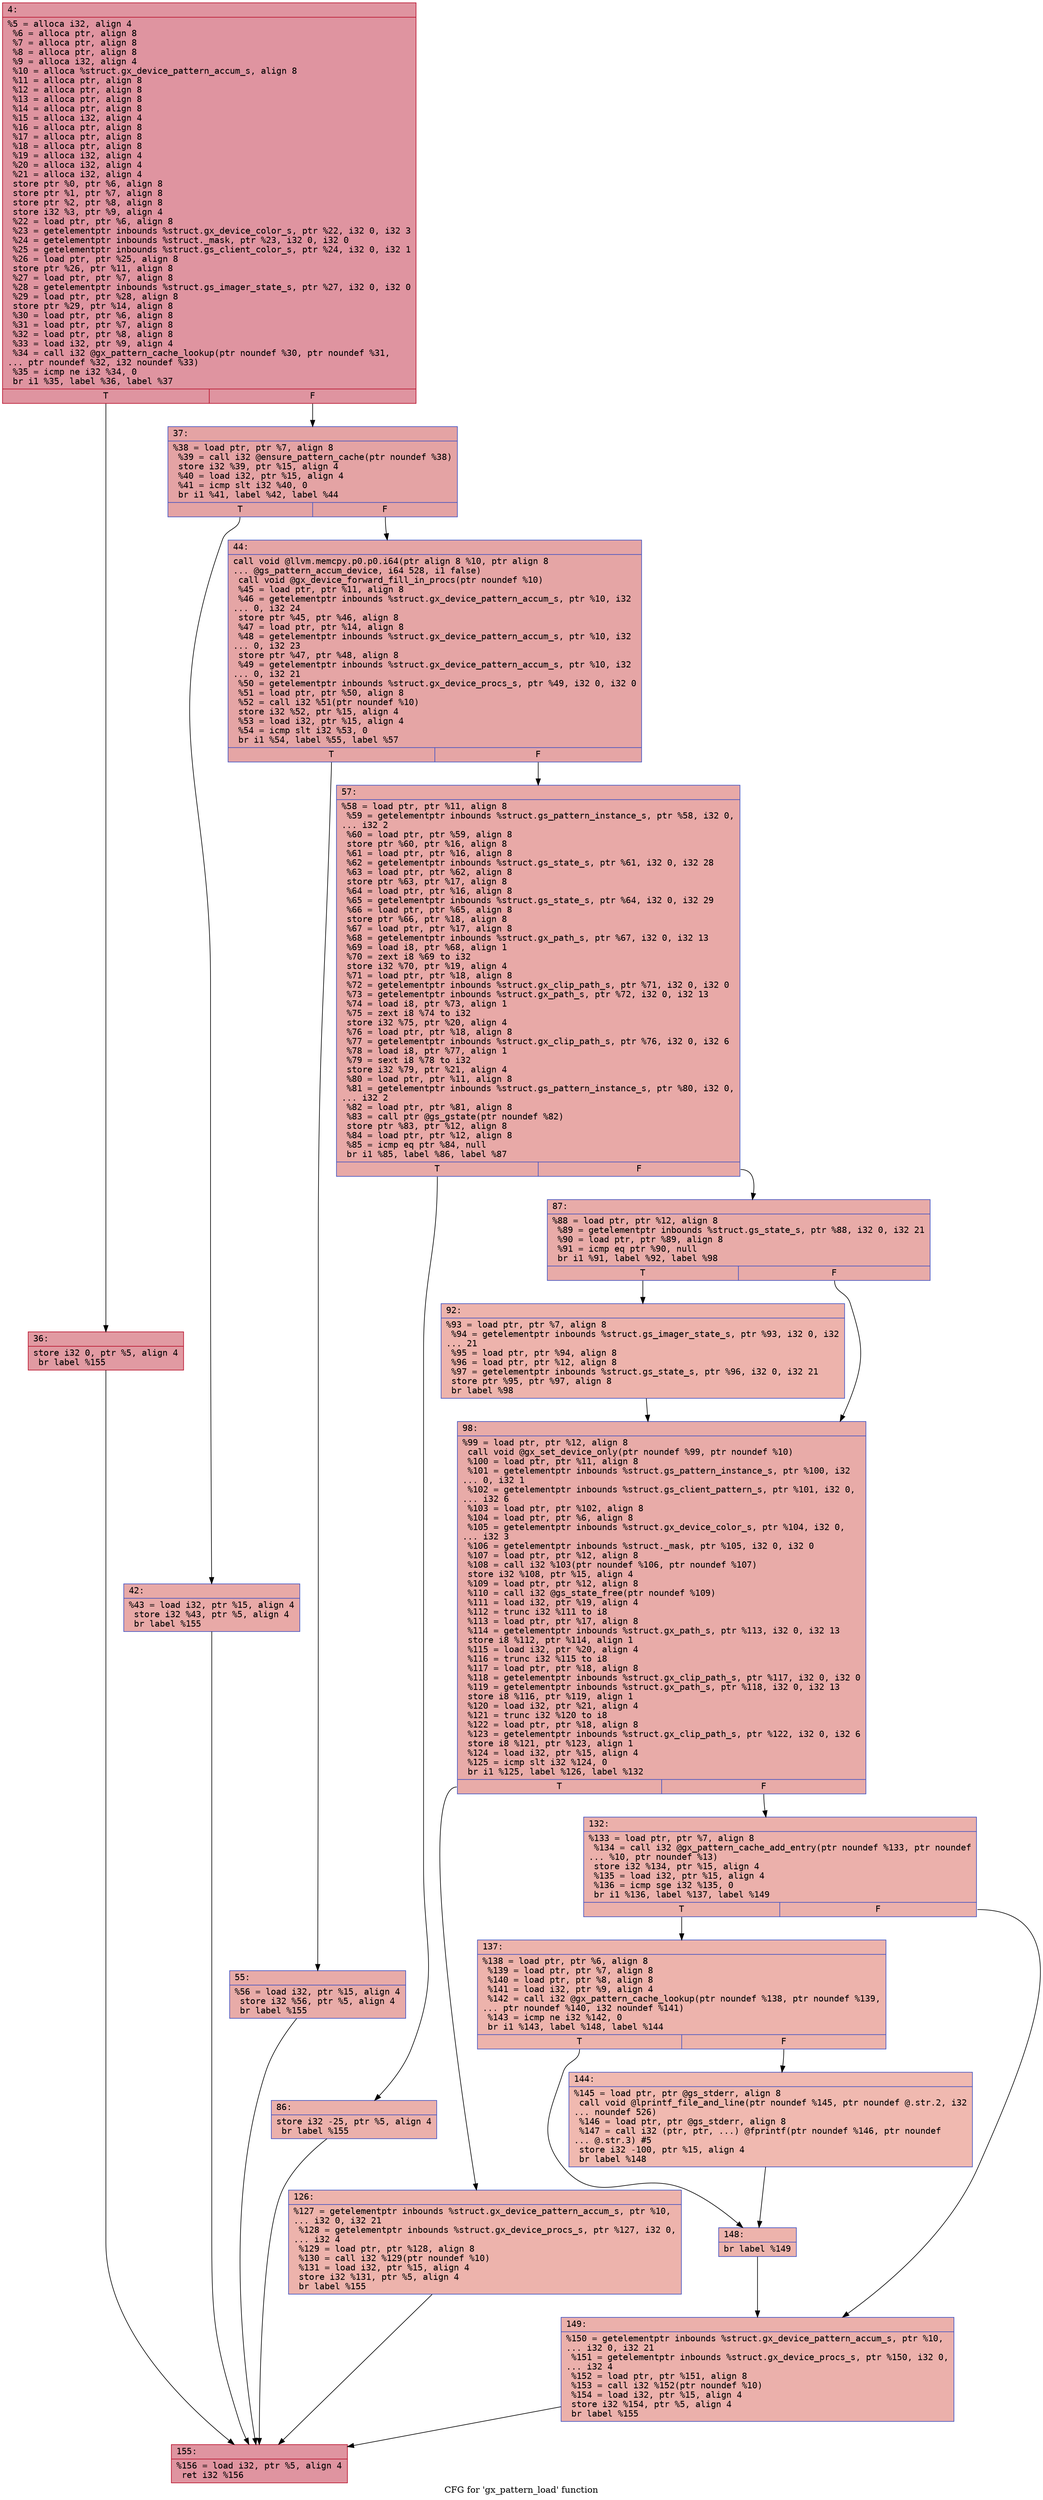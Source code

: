 digraph "CFG for 'gx_pattern_load' function" {
	label="CFG for 'gx_pattern_load' function";

	Node0x600002d277f0 [shape=record,color="#b70d28ff", style=filled, fillcolor="#b70d2870" fontname="Courier",label="{4:\l|  %5 = alloca i32, align 4\l  %6 = alloca ptr, align 8\l  %7 = alloca ptr, align 8\l  %8 = alloca ptr, align 8\l  %9 = alloca i32, align 4\l  %10 = alloca %struct.gx_device_pattern_accum_s, align 8\l  %11 = alloca ptr, align 8\l  %12 = alloca ptr, align 8\l  %13 = alloca ptr, align 8\l  %14 = alloca ptr, align 8\l  %15 = alloca i32, align 4\l  %16 = alloca ptr, align 8\l  %17 = alloca ptr, align 8\l  %18 = alloca ptr, align 8\l  %19 = alloca i32, align 4\l  %20 = alloca i32, align 4\l  %21 = alloca i32, align 4\l  store ptr %0, ptr %6, align 8\l  store ptr %1, ptr %7, align 8\l  store ptr %2, ptr %8, align 8\l  store i32 %3, ptr %9, align 4\l  %22 = load ptr, ptr %6, align 8\l  %23 = getelementptr inbounds %struct.gx_device_color_s, ptr %22, i32 0, i32 3\l  %24 = getelementptr inbounds %struct._mask, ptr %23, i32 0, i32 0\l  %25 = getelementptr inbounds %struct.gs_client_color_s, ptr %24, i32 0, i32 1\l  %26 = load ptr, ptr %25, align 8\l  store ptr %26, ptr %11, align 8\l  %27 = load ptr, ptr %7, align 8\l  %28 = getelementptr inbounds %struct.gs_imager_state_s, ptr %27, i32 0, i32 0\l  %29 = load ptr, ptr %28, align 8\l  store ptr %29, ptr %14, align 8\l  %30 = load ptr, ptr %6, align 8\l  %31 = load ptr, ptr %7, align 8\l  %32 = load ptr, ptr %8, align 8\l  %33 = load i32, ptr %9, align 4\l  %34 = call i32 @gx_pattern_cache_lookup(ptr noundef %30, ptr noundef %31,\l... ptr noundef %32, i32 noundef %33)\l  %35 = icmp ne i32 %34, 0\l  br i1 %35, label %36, label %37\l|{<s0>T|<s1>F}}"];
	Node0x600002d277f0:s0 -> Node0x600002d27bb0[tooltip="4 -> 36\nProbability 62.50%" ];
	Node0x600002d277f0:s1 -> Node0x600002d27c00[tooltip="4 -> 37\nProbability 37.50%" ];
	Node0x600002d27bb0 [shape=record,color="#b70d28ff", style=filled, fillcolor="#bb1b2c70" fontname="Courier",label="{36:\l|  store i32 0, ptr %5, align 4\l  br label %155\l}"];
	Node0x600002d27bb0 -> Node0x600002d200f0[tooltip="36 -> 155\nProbability 100.00%" ];
	Node0x600002d27c00 [shape=record,color="#3d50c3ff", style=filled, fillcolor="#c32e3170" fontname="Courier",label="{37:\l|  %38 = load ptr, ptr %7, align 8\l  %39 = call i32 @ensure_pattern_cache(ptr noundef %38)\l  store i32 %39, ptr %15, align 4\l  %40 = load i32, ptr %15, align 4\l  %41 = icmp slt i32 %40, 0\l  br i1 %41, label %42, label %44\l|{<s0>T|<s1>F}}"];
	Node0x600002d27c00:s0 -> Node0x600002d27c50[tooltip="37 -> 42\nProbability 37.50%" ];
	Node0x600002d27c00:s1 -> Node0x600002d27ca0[tooltip="37 -> 44\nProbability 62.50%" ];
	Node0x600002d27c50 [shape=record,color="#3d50c3ff", style=filled, fillcolor="#ca3b3770" fontname="Courier",label="{42:\l|  %43 = load i32, ptr %15, align 4\l  store i32 %43, ptr %5, align 4\l  br label %155\l}"];
	Node0x600002d27c50 -> Node0x600002d200f0[tooltip="42 -> 155\nProbability 100.00%" ];
	Node0x600002d27ca0 [shape=record,color="#3d50c3ff", style=filled, fillcolor="#c5333470" fontname="Courier",label="{44:\l|  call void @llvm.memcpy.p0.p0.i64(ptr align 8 %10, ptr align 8\l... @gs_pattern_accum_device, i64 528, i1 false)\l  call void @gx_device_forward_fill_in_procs(ptr noundef %10)\l  %45 = load ptr, ptr %11, align 8\l  %46 = getelementptr inbounds %struct.gx_device_pattern_accum_s, ptr %10, i32\l... 0, i32 24\l  store ptr %45, ptr %46, align 8\l  %47 = load ptr, ptr %14, align 8\l  %48 = getelementptr inbounds %struct.gx_device_pattern_accum_s, ptr %10, i32\l... 0, i32 23\l  store ptr %47, ptr %48, align 8\l  %49 = getelementptr inbounds %struct.gx_device_pattern_accum_s, ptr %10, i32\l... 0, i32 21\l  %50 = getelementptr inbounds %struct.gx_device_procs_s, ptr %49, i32 0, i32 0\l  %51 = load ptr, ptr %50, align 8\l  %52 = call i32 %51(ptr noundef %10)\l  store i32 %52, ptr %15, align 4\l  %53 = load i32, ptr %15, align 4\l  %54 = icmp slt i32 %53, 0\l  br i1 %54, label %55, label %57\l|{<s0>T|<s1>F}}"];
	Node0x600002d27ca0:s0 -> Node0x600002d27cf0[tooltip="44 -> 55\nProbability 37.50%" ];
	Node0x600002d27ca0:s1 -> Node0x600002d27d40[tooltip="44 -> 57\nProbability 62.50%" ];
	Node0x600002d27cf0 [shape=record,color="#3d50c3ff", style=filled, fillcolor="#cc403a70" fontname="Courier",label="{55:\l|  %56 = load i32, ptr %15, align 4\l  store i32 %56, ptr %5, align 4\l  br label %155\l}"];
	Node0x600002d27cf0 -> Node0x600002d200f0[tooltip="55 -> 155\nProbability 100.00%" ];
	Node0x600002d27d40 [shape=record,color="#3d50c3ff", style=filled, fillcolor="#ca3b3770" fontname="Courier",label="{57:\l|  %58 = load ptr, ptr %11, align 8\l  %59 = getelementptr inbounds %struct.gs_pattern_instance_s, ptr %58, i32 0,\l... i32 2\l  %60 = load ptr, ptr %59, align 8\l  store ptr %60, ptr %16, align 8\l  %61 = load ptr, ptr %16, align 8\l  %62 = getelementptr inbounds %struct.gs_state_s, ptr %61, i32 0, i32 28\l  %63 = load ptr, ptr %62, align 8\l  store ptr %63, ptr %17, align 8\l  %64 = load ptr, ptr %16, align 8\l  %65 = getelementptr inbounds %struct.gs_state_s, ptr %64, i32 0, i32 29\l  %66 = load ptr, ptr %65, align 8\l  store ptr %66, ptr %18, align 8\l  %67 = load ptr, ptr %17, align 8\l  %68 = getelementptr inbounds %struct.gx_path_s, ptr %67, i32 0, i32 13\l  %69 = load i8, ptr %68, align 1\l  %70 = zext i8 %69 to i32\l  store i32 %70, ptr %19, align 4\l  %71 = load ptr, ptr %18, align 8\l  %72 = getelementptr inbounds %struct.gx_clip_path_s, ptr %71, i32 0, i32 0\l  %73 = getelementptr inbounds %struct.gx_path_s, ptr %72, i32 0, i32 13\l  %74 = load i8, ptr %73, align 1\l  %75 = zext i8 %74 to i32\l  store i32 %75, ptr %20, align 4\l  %76 = load ptr, ptr %18, align 8\l  %77 = getelementptr inbounds %struct.gx_clip_path_s, ptr %76, i32 0, i32 6\l  %78 = load i8, ptr %77, align 1\l  %79 = sext i8 %78 to i32\l  store i32 %79, ptr %21, align 4\l  %80 = load ptr, ptr %11, align 8\l  %81 = getelementptr inbounds %struct.gs_pattern_instance_s, ptr %80, i32 0,\l... i32 2\l  %82 = load ptr, ptr %81, align 8\l  %83 = call ptr @gs_gstate(ptr noundef %82)\l  store ptr %83, ptr %12, align 8\l  %84 = load ptr, ptr %12, align 8\l  %85 = icmp eq ptr %84, null\l  br i1 %85, label %86, label %87\l|{<s0>T|<s1>F}}"];
	Node0x600002d27d40:s0 -> Node0x600002d27d90[tooltip="57 -> 86\nProbability 37.50%" ];
	Node0x600002d27d40:s1 -> Node0x600002d27de0[tooltip="57 -> 87\nProbability 62.50%" ];
	Node0x600002d27d90 [shape=record,color="#3d50c3ff", style=filled, fillcolor="#d24b4070" fontname="Courier",label="{86:\l|  store i32 -25, ptr %5, align 4\l  br label %155\l}"];
	Node0x600002d27d90 -> Node0x600002d200f0[tooltip="86 -> 155\nProbability 100.00%" ];
	Node0x600002d27de0 [shape=record,color="#3d50c3ff", style=filled, fillcolor="#cc403a70" fontname="Courier",label="{87:\l|  %88 = load ptr, ptr %12, align 8\l  %89 = getelementptr inbounds %struct.gs_state_s, ptr %88, i32 0, i32 21\l  %90 = load ptr, ptr %89, align 8\l  %91 = icmp eq ptr %90, null\l  br i1 %91, label %92, label %98\l|{<s0>T|<s1>F}}"];
	Node0x600002d27de0:s0 -> Node0x600002d27e30[tooltip="87 -> 92\nProbability 37.50%" ];
	Node0x600002d27de0:s1 -> Node0x600002d27e80[tooltip="87 -> 98\nProbability 62.50%" ];
	Node0x600002d27e30 [shape=record,color="#3d50c3ff", style=filled, fillcolor="#d6524470" fontname="Courier",label="{92:\l|  %93 = load ptr, ptr %7, align 8\l  %94 = getelementptr inbounds %struct.gs_imager_state_s, ptr %93, i32 0, i32\l... 21\l  %95 = load ptr, ptr %94, align 8\l  %96 = load ptr, ptr %12, align 8\l  %97 = getelementptr inbounds %struct.gs_state_s, ptr %96, i32 0, i32 21\l  store ptr %95, ptr %97, align 8\l  br label %98\l}"];
	Node0x600002d27e30 -> Node0x600002d27e80[tooltip="92 -> 98\nProbability 100.00%" ];
	Node0x600002d27e80 [shape=record,color="#3d50c3ff", style=filled, fillcolor="#cc403a70" fontname="Courier",label="{98:\l|  %99 = load ptr, ptr %12, align 8\l  call void @gx_set_device_only(ptr noundef %99, ptr noundef %10)\l  %100 = load ptr, ptr %11, align 8\l  %101 = getelementptr inbounds %struct.gs_pattern_instance_s, ptr %100, i32\l... 0, i32 1\l  %102 = getelementptr inbounds %struct.gs_client_pattern_s, ptr %101, i32 0,\l... i32 6\l  %103 = load ptr, ptr %102, align 8\l  %104 = load ptr, ptr %6, align 8\l  %105 = getelementptr inbounds %struct.gx_device_color_s, ptr %104, i32 0,\l... i32 3\l  %106 = getelementptr inbounds %struct._mask, ptr %105, i32 0, i32 0\l  %107 = load ptr, ptr %12, align 8\l  %108 = call i32 %103(ptr noundef %106, ptr noundef %107)\l  store i32 %108, ptr %15, align 4\l  %109 = load ptr, ptr %12, align 8\l  %110 = call i32 @gs_state_free(ptr noundef %109)\l  %111 = load i32, ptr %19, align 4\l  %112 = trunc i32 %111 to i8\l  %113 = load ptr, ptr %17, align 8\l  %114 = getelementptr inbounds %struct.gx_path_s, ptr %113, i32 0, i32 13\l  store i8 %112, ptr %114, align 1\l  %115 = load i32, ptr %20, align 4\l  %116 = trunc i32 %115 to i8\l  %117 = load ptr, ptr %18, align 8\l  %118 = getelementptr inbounds %struct.gx_clip_path_s, ptr %117, i32 0, i32 0\l  %119 = getelementptr inbounds %struct.gx_path_s, ptr %118, i32 0, i32 13\l  store i8 %116, ptr %119, align 1\l  %120 = load i32, ptr %21, align 4\l  %121 = trunc i32 %120 to i8\l  %122 = load ptr, ptr %18, align 8\l  %123 = getelementptr inbounds %struct.gx_clip_path_s, ptr %122, i32 0, i32 6\l  store i8 %121, ptr %123, align 1\l  %124 = load i32, ptr %15, align 4\l  %125 = icmp slt i32 %124, 0\l  br i1 %125, label %126, label %132\l|{<s0>T|<s1>F}}"];
	Node0x600002d27e80:s0 -> Node0x600002d27ed0[tooltip="98 -> 126\nProbability 37.50%" ];
	Node0x600002d27e80:s1 -> Node0x600002d27f20[tooltip="98 -> 132\nProbability 62.50%" ];
	Node0x600002d27ed0 [shape=record,color="#3d50c3ff", style=filled, fillcolor="#d6524470" fontname="Courier",label="{126:\l|  %127 = getelementptr inbounds %struct.gx_device_pattern_accum_s, ptr %10,\l... i32 0, i32 21\l  %128 = getelementptr inbounds %struct.gx_device_procs_s, ptr %127, i32 0,\l... i32 4\l  %129 = load ptr, ptr %128, align 8\l  %130 = call i32 %129(ptr noundef %10)\l  %131 = load i32, ptr %15, align 4\l  store i32 %131, ptr %5, align 4\l  br label %155\l}"];
	Node0x600002d27ed0 -> Node0x600002d200f0[tooltip="126 -> 155\nProbability 100.00%" ];
	Node0x600002d27f20 [shape=record,color="#3d50c3ff", style=filled, fillcolor="#d24b4070" fontname="Courier",label="{132:\l|  %133 = load ptr, ptr %7, align 8\l  %134 = call i32 @gx_pattern_cache_add_entry(ptr noundef %133, ptr noundef\l... %10, ptr noundef %13)\l  store i32 %134, ptr %15, align 4\l  %135 = load i32, ptr %15, align 4\l  %136 = icmp sge i32 %135, 0\l  br i1 %136, label %137, label %149\l|{<s0>T|<s1>F}}"];
	Node0x600002d27f20:s0 -> Node0x600002d27f70[tooltip="132 -> 137\nProbability 50.00%" ];
	Node0x600002d27f20:s1 -> Node0x600002d200a0[tooltip="132 -> 149\nProbability 50.00%" ];
	Node0x600002d27f70 [shape=record,color="#3d50c3ff", style=filled, fillcolor="#d6524470" fontname="Courier",label="{137:\l|  %138 = load ptr, ptr %6, align 8\l  %139 = load ptr, ptr %7, align 8\l  %140 = load ptr, ptr %8, align 8\l  %141 = load i32, ptr %9, align 4\l  %142 = call i32 @gx_pattern_cache_lookup(ptr noundef %138, ptr noundef %139,\l... ptr noundef %140, i32 noundef %141)\l  %143 = icmp ne i32 %142, 0\l  br i1 %143, label %148, label %144\l|{<s0>T|<s1>F}}"];
	Node0x600002d27f70:s0 -> Node0x600002d20050[tooltip="137 -> 148\nProbability 62.50%" ];
	Node0x600002d27f70:s1 -> Node0x600002d20000[tooltip="137 -> 144\nProbability 37.50%" ];
	Node0x600002d20000 [shape=record,color="#3d50c3ff", style=filled, fillcolor="#de614d70" fontname="Courier",label="{144:\l|  %145 = load ptr, ptr @gs_stderr, align 8\l  call void @lprintf_file_and_line(ptr noundef %145, ptr noundef @.str.2, i32\l... noundef 526)\l  %146 = load ptr, ptr @gs_stderr, align 8\l  %147 = call i32 (ptr, ptr, ...) @fprintf(ptr noundef %146, ptr noundef\l... @.str.3) #5\l  store i32 -100, ptr %15, align 4\l  br label %148\l}"];
	Node0x600002d20000 -> Node0x600002d20050[tooltip="144 -> 148\nProbability 100.00%" ];
	Node0x600002d20050 [shape=record,color="#3d50c3ff", style=filled, fillcolor="#d6524470" fontname="Courier",label="{148:\l|  br label %149\l}"];
	Node0x600002d20050 -> Node0x600002d200a0[tooltip="148 -> 149\nProbability 100.00%" ];
	Node0x600002d200a0 [shape=record,color="#3d50c3ff", style=filled, fillcolor="#d24b4070" fontname="Courier",label="{149:\l|  %150 = getelementptr inbounds %struct.gx_device_pattern_accum_s, ptr %10,\l... i32 0, i32 21\l  %151 = getelementptr inbounds %struct.gx_device_procs_s, ptr %150, i32 0,\l... i32 4\l  %152 = load ptr, ptr %151, align 8\l  %153 = call i32 %152(ptr noundef %10)\l  %154 = load i32, ptr %15, align 4\l  store i32 %154, ptr %5, align 4\l  br label %155\l}"];
	Node0x600002d200a0 -> Node0x600002d200f0[tooltip="149 -> 155\nProbability 100.00%" ];
	Node0x600002d200f0 [shape=record,color="#b70d28ff", style=filled, fillcolor="#b70d2870" fontname="Courier",label="{155:\l|  %156 = load i32, ptr %5, align 4\l  ret i32 %156\l}"];
}
